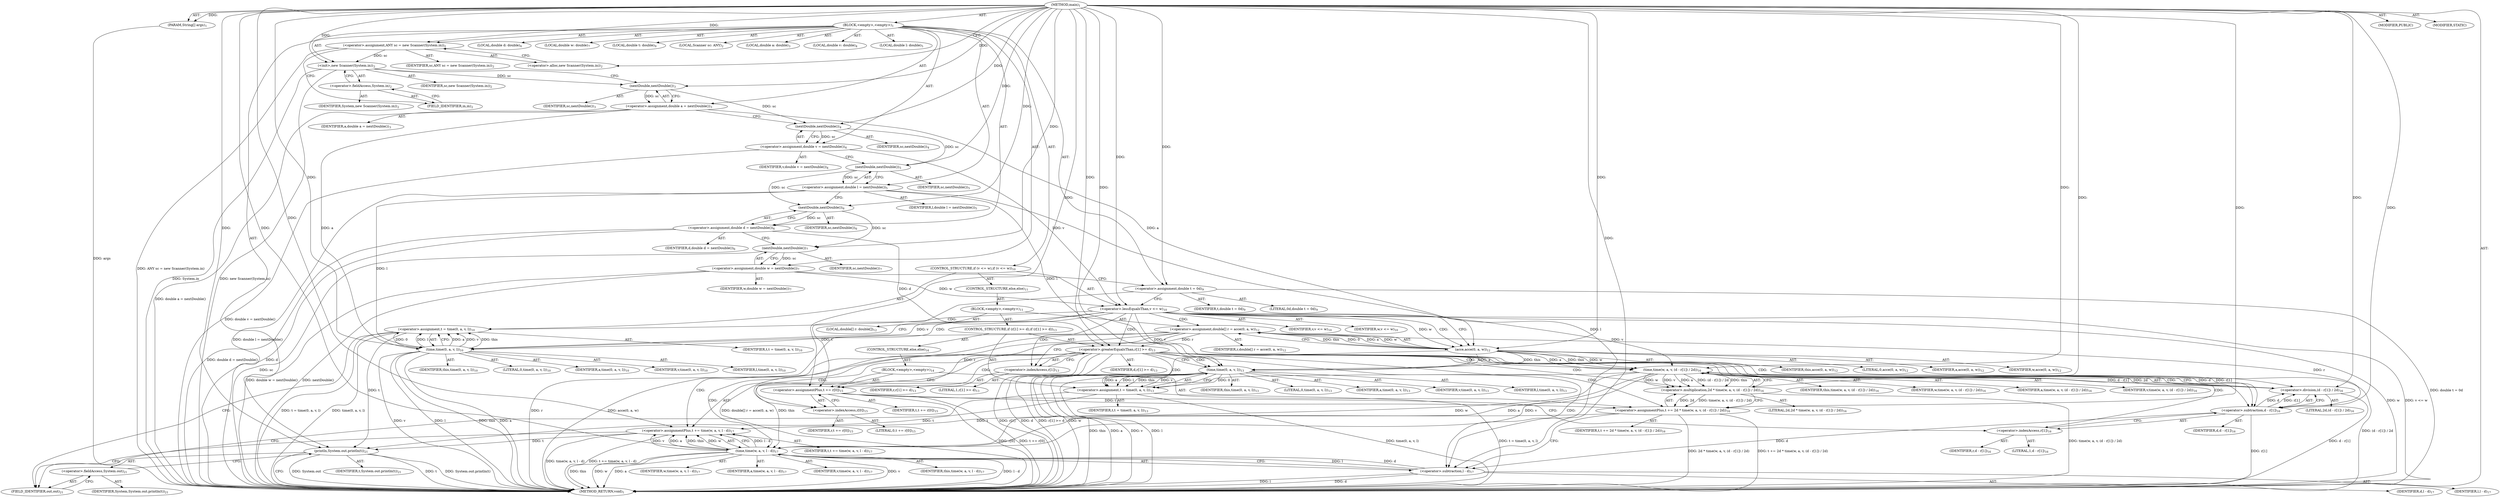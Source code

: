 digraph "main" {  
"19" [label = <(METHOD,main)<SUB>1</SUB>> ]
"20" [label = <(PARAM,String[] args)<SUB>1</SUB>> ]
"21" [label = <(BLOCK,&lt;empty&gt;,&lt;empty&gt;)<SUB>1</SUB>> ]
"4" [label = <(LOCAL,Scanner sc: ANY)<SUB>2</SUB>> ]
"22" [label = <(&lt;operator&gt;.assignment,ANY sc = new Scanner(System.in))<SUB>2</SUB>> ]
"23" [label = <(IDENTIFIER,sc,ANY sc = new Scanner(System.in))<SUB>2</SUB>> ]
"24" [label = <(&lt;operator&gt;.alloc,new Scanner(System.in))<SUB>2</SUB>> ]
"25" [label = <(&lt;init&gt;,new Scanner(System.in))<SUB>2</SUB>> ]
"3" [label = <(IDENTIFIER,sc,new Scanner(System.in))<SUB>2</SUB>> ]
"26" [label = <(&lt;operator&gt;.fieldAccess,System.in)<SUB>2</SUB>> ]
"27" [label = <(IDENTIFIER,System,new Scanner(System.in))<SUB>2</SUB>> ]
"28" [label = <(FIELD_IDENTIFIER,in,in)<SUB>2</SUB>> ]
"29" [label = <(LOCAL,double a: double)<SUB>3</SUB>> ]
"30" [label = <(&lt;operator&gt;.assignment,double a = nextDouble())<SUB>3</SUB>> ]
"31" [label = <(IDENTIFIER,a,double a = nextDouble())<SUB>3</SUB>> ]
"32" [label = <(nextDouble,nextDouble())<SUB>3</SUB>> ]
"33" [label = <(IDENTIFIER,sc,nextDouble())<SUB>3</SUB>> ]
"34" [label = <(LOCAL,double v: double)<SUB>4</SUB>> ]
"35" [label = <(&lt;operator&gt;.assignment,double v = nextDouble())<SUB>4</SUB>> ]
"36" [label = <(IDENTIFIER,v,double v = nextDouble())<SUB>4</SUB>> ]
"37" [label = <(nextDouble,nextDouble())<SUB>4</SUB>> ]
"38" [label = <(IDENTIFIER,sc,nextDouble())<SUB>4</SUB>> ]
"39" [label = <(LOCAL,double l: double)<SUB>5</SUB>> ]
"40" [label = <(&lt;operator&gt;.assignment,double l = nextDouble())<SUB>5</SUB>> ]
"41" [label = <(IDENTIFIER,l,double l = nextDouble())<SUB>5</SUB>> ]
"42" [label = <(nextDouble,nextDouble())<SUB>5</SUB>> ]
"43" [label = <(IDENTIFIER,sc,nextDouble())<SUB>5</SUB>> ]
"44" [label = <(LOCAL,double d: double)<SUB>6</SUB>> ]
"45" [label = <(&lt;operator&gt;.assignment,double d = nextDouble())<SUB>6</SUB>> ]
"46" [label = <(IDENTIFIER,d,double d = nextDouble())<SUB>6</SUB>> ]
"47" [label = <(nextDouble,nextDouble())<SUB>6</SUB>> ]
"48" [label = <(IDENTIFIER,sc,nextDouble())<SUB>6</SUB>> ]
"49" [label = <(LOCAL,double w: double)<SUB>7</SUB>> ]
"50" [label = <(&lt;operator&gt;.assignment,double w = nextDouble())<SUB>7</SUB>> ]
"51" [label = <(IDENTIFIER,w,double w = nextDouble())<SUB>7</SUB>> ]
"52" [label = <(nextDouble,nextDouble())<SUB>7</SUB>> ]
"53" [label = <(IDENTIFIER,sc,nextDouble())<SUB>7</SUB>> ]
"54" [label = <(LOCAL,double t: double)<SUB>9</SUB>> ]
"55" [label = <(&lt;operator&gt;.assignment,double t = 0d)<SUB>9</SUB>> ]
"56" [label = <(IDENTIFIER,t,double t = 0d)<SUB>9</SUB>> ]
"57" [label = <(LITERAL,0d,double t = 0d)<SUB>9</SUB>> ]
"58" [label = <(CONTROL_STRUCTURE,if (v &lt;= w),if (v &lt;= w))<SUB>10</SUB>> ]
"59" [label = <(&lt;operator&gt;.lessEqualsThan,v &lt;= w)<SUB>10</SUB>> ]
"60" [label = <(IDENTIFIER,v,v &lt;= w)<SUB>10</SUB>> ]
"61" [label = <(IDENTIFIER,w,v &lt;= w)<SUB>10</SUB>> ]
"62" [label = <(&lt;operator&gt;.assignment,t = time(0, a, v, l))<SUB>10</SUB>> ]
"63" [label = <(IDENTIFIER,t,t = time(0, a, v, l))<SUB>10</SUB>> ]
"64" [label = <(time,time(0, a, v, l))<SUB>10</SUB>> ]
"65" [label = <(IDENTIFIER,this,time(0, a, v, l))<SUB>10</SUB>> ]
"66" [label = <(LITERAL,0,time(0, a, v, l))<SUB>10</SUB>> ]
"67" [label = <(IDENTIFIER,a,time(0, a, v, l))<SUB>10</SUB>> ]
"68" [label = <(IDENTIFIER,v,time(0, a, v, l))<SUB>10</SUB>> ]
"69" [label = <(IDENTIFIER,l,time(0, a, v, l))<SUB>10</SUB>> ]
"70" [label = <(CONTROL_STRUCTURE,else,else)<SUB>11</SUB>> ]
"71" [label = <(BLOCK,&lt;empty&gt;,&lt;empty&gt;)<SUB>11</SUB>> ]
"72" [label = <(LOCAL,double[] r: double[])<SUB>12</SUB>> ]
"73" [label = <(&lt;operator&gt;.assignment,double[] r = acce(0, a, w))<SUB>12</SUB>> ]
"74" [label = <(IDENTIFIER,r,double[] r = acce(0, a, w))<SUB>12</SUB>> ]
"75" [label = <(acce,acce(0, a, w))<SUB>12</SUB>> ]
"76" [label = <(IDENTIFIER,this,acce(0, a, w))<SUB>12</SUB>> ]
"77" [label = <(LITERAL,0,acce(0, a, w))<SUB>12</SUB>> ]
"78" [label = <(IDENTIFIER,a,acce(0, a, w))<SUB>12</SUB>> ]
"79" [label = <(IDENTIFIER,w,acce(0, a, w))<SUB>12</SUB>> ]
"80" [label = <(CONTROL_STRUCTURE,if (r[1] &gt;= d),if (r[1] &gt;= d))<SUB>13</SUB>> ]
"81" [label = <(&lt;operator&gt;.greaterEqualsThan,r[1] &gt;= d)<SUB>13</SUB>> ]
"82" [label = <(&lt;operator&gt;.indexAccess,r[1])<SUB>13</SUB>> ]
"83" [label = <(IDENTIFIER,r,r[1] &gt;= d)<SUB>13</SUB>> ]
"84" [label = <(LITERAL,1,r[1] &gt;= d)<SUB>13</SUB>> ]
"85" [label = <(IDENTIFIER,d,r[1] &gt;= d)<SUB>13</SUB>> ]
"86" [label = <(&lt;operator&gt;.assignment,t = time(0, a, v, l))<SUB>13</SUB>> ]
"87" [label = <(IDENTIFIER,t,t = time(0, a, v, l))<SUB>13</SUB>> ]
"88" [label = <(time,time(0, a, v, l))<SUB>13</SUB>> ]
"89" [label = <(IDENTIFIER,this,time(0, a, v, l))<SUB>13</SUB>> ]
"90" [label = <(LITERAL,0,time(0, a, v, l))<SUB>13</SUB>> ]
"91" [label = <(IDENTIFIER,a,time(0, a, v, l))<SUB>13</SUB>> ]
"92" [label = <(IDENTIFIER,v,time(0, a, v, l))<SUB>13</SUB>> ]
"93" [label = <(IDENTIFIER,l,time(0, a, v, l))<SUB>13</SUB>> ]
"94" [label = <(CONTROL_STRUCTURE,else,else)<SUB>14</SUB>> ]
"95" [label = <(BLOCK,&lt;empty&gt;,&lt;empty&gt;)<SUB>14</SUB>> ]
"96" [label = <(&lt;operator&gt;.assignmentPlus,t += r[0])<SUB>15</SUB>> ]
"97" [label = <(IDENTIFIER,t,t += r[0])<SUB>15</SUB>> ]
"98" [label = <(&lt;operator&gt;.indexAccess,r[0])<SUB>15</SUB>> ]
"99" [label = <(IDENTIFIER,r,t += r[0])<SUB>15</SUB>> ]
"100" [label = <(LITERAL,0,t += r[0])<SUB>15</SUB>> ]
"101" [label = <(&lt;operator&gt;.assignmentPlus,t += 2d * time(w, a, v, (d - r[1]) / 2d))<SUB>16</SUB>> ]
"102" [label = <(IDENTIFIER,t,t += 2d * time(w, a, v, (d - r[1]) / 2d))<SUB>16</SUB>> ]
"103" [label = <(&lt;operator&gt;.multiplication,2d * time(w, a, v, (d - r[1]) / 2d))<SUB>16</SUB>> ]
"104" [label = <(LITERAL,2d,2d * time(w, a, v, (d - r[1]) / 2d))<SUB>16</SUB>> ]
"105" [label = <(time,time(w, a, v, (d - r[1]) / 2d))<SUB>16</SUB>> ]
"106" [label = <(IDENTIFIER,this,time(w, a, v, (d - r[1]) / 2d))<SUB>16</SUB>> ]
"107" [label = <(IDENTIFIER,w,time(w, a, v, (d - r[1]) / 2d))<SUB>16</SUB>> ]
"108" [label = <(IDENTIFIER,a,time(w, a, v, (d - r[1]) / 2d))<SUB>16</SUB>> ]
"109" [label = <(IDENTIFIER,v,time(w, a, v, (d - r[1]) / 2d))<SUB>16</SUB>> ]
"110" [label = <(&lt;operator&gt;.division,(d - r[1]) / 2d)<SUB>16</SUB>> ]
"111" [label = <(&lt;operator&gt;.subtraction,d - r[1])<SUB>16</SUB>> ]
"112" [label = <(IDENTIFIER,d,d - r[1])<SUB>16</SUB>> ]
"113" [label = <(&lt;operator&gt;.indexAccess,r[1])<SUB>16</SUB>> ]
"114" [label = <(IDENTIFIER,r,d - r[1])<SUB>16</SUB>> ]
"115" [label = <(LITERAL,1,d - r[1])<SUB>16</SUB>> ]
"116" [label = <(LITERAL,2d,(d - r[1]) / 2d)<SUB>16</SUB>> ]
"117" [label = <(&lt;operator&gt;.assignmentPlus,t += time(w, a, v, l - d))<SUB>17</SUB>> ]
"118" [label = <(IDENTIFIER,t,t += time(w, a, v, l - d))<SUB>17</SUB>> ]
"119" [label = <(time,time(w, a, v, l - d))<SUB>17</SUB>> ]
"120" [label = <(IDENTIFIER,this,time(w, a, v, l - d))<SUB>17</SUB>> ]
"121" [label = <(IDENTIFIER,w,time(w, a, v, l - d))<SUB>17</SUB>> ]
"122" [label = <(IDENTIFIER,a,time(w, a, v, l - d))<SUB>17</SUB>> ]
"123" [label = <(IDENTIFIER,v,time(w, a, v, l - d))<SUB>17</SUB>> ]
"124" [label = <(&lt;operator&gt;.subtraction,l - d)<SUB>17</SUB>> ]
"125" [label = <(IDENTIFIER,l,l - d)<SUB>17</SUB>> ]
"126" [label = <(IDENTIFIER,d,l - d)<SUB>17</SUB>> ]
"127" [label = <(println,System.out.println(t))<SUB>21</SUB>> ]
"128" [label = <(&lt;operator&gt;.fieldAccess,System.out)<SUB>21</SUB>> ]
"129" [label = <(IDENTIFIER,System,System.out.println(t))<SUB>21</SUB>> ]
"130" [label = <(FIELD_IDENTIFIER,out,out)<SUB>21</SUB>> ]
"131" [label = <(IDENTIFIER,t,System.out.println(t))<SUB>21</SUB>> ]
"132" [label = <(MODIFIER,PUBLIC)> ]
"133" [label = <(MODIFIER,STATIC)> ]
"134" [label = <(METHOD_RETURN,void)<SUB>1</SUB>> ]
  "19" -> "20"  [ label = "AST: "] 
  "19" -> "21"  [ label = "AST: "] 
  "19" -> "132"  [ label = "AST: "] 
  "19" -> "133"  [ label = "AST: "] 
  "19" -> "134"  [ label = "AST: "] 
  "21" -> "4"  [ label = "AST: "] 
  "21" -> "22"  [ label = "AST: "] 
  "21" -> "25"  [ label = "AST: "] 
  "21" -> "29"  [ label = "AST: "] 
  "21" -> "30"  [ label = "AST: "] 
  "21" -> "34"  [ label = "AST: "] 
  "21" -> "35"  [ label = "AST: "] 
  "21" -> "39"  [ label = "AST: "] 
  "21" -> "40"  [ label = "AST: "] 
  "21" -> "44"  [ label = "AST: "] 
  "21" -> "45"  [ label = "AST: "] 
  "21" -> "49"  [ label = "AST: "] 
  "21" -> "50"  [ label = "AST: "] 
  "21" -> "54"  [ label = "AST: "] 
  "21" -> "55"  [ label = "AST: "] 
  "21" -> "58"  [ label = "AST: "] 
  "21" -> "127"  [ label = "AST: "] 
  "22" -> "23"  [ label = "AST: "] 
  "22" -> "24"  [ label = "AST: "] 
  "25" -> "3"  [ label = "AST: "] 
  "25" -> "26"  [ label = "AST: "] 
  "26" -> "27"  [ label = "AST: "] 
  "26" -> "28"  [ label = "AST: "] 
  "30" -> "31"  [ label = "AST: "] 
  "30" -> "32"  [ label = "AST: "] 
  "32" -> "33"  [ label = "AST: "] 
  "35" -> "36"  [ label = "AST: "] 
  "35" -> "37"  [ label = "AST: "] 
  "37" -> "38"  [ label = "AST: "] 
  "40" -> "41"  [ label = "AST: "] 
  "40" -> "42"  [ label = "AST: "] 
  "42" -> "43"  [ label = "AST: "] 
  "45" -> "46"  [ label = "AST: "] 
  "45" -> "47"  [ label = "AST: "] 
  "47" -> "48"  [ label = "AST: "] 
  "50" -> "51"  [ label = "AST: "] 
  "50" -> "52"  [ label = "AST: "] 
  "52" -> "53"  [ label = "AST: "] 
  "55" -> "56"  [ label = "AST: "] 
  "55" -> "57"  [ label = "AST: "] 
  "58" -> "59"  [ label = "AST: "] 
  "58" -> "62"  [ label = "AST: "] 
  "58" -> "70"  [ label = "AST: "] 
  "59" -> "60"  [ label = "AST: "] 
  "59" -> "61"  [ label = "AST: "] 
  "62" -> "63"  [ label = "AST: "] 
  "62" -> "64"  [ label = "AST: "] 
  "64" -> "65"  [ label = "AST: "] 
  "64" -> "66"  [ label = "AST: "] 
  "64" -> "67"  [ label = "AST: "] 
  "64" -> "68"  [ label = "AST: "] 
  "64" -> "69"  [ label = "AST: "] 
  "70" -> "71"  [ label = "AST: "] 
  "71" -> "72"  [ label = "AST: "] 
  "71" -> "73"  [ label = "AST: "] 
  "71" -> "80"  [ label = "AST: "] 
  "73" -> "74"  [ label = "AST: "] 
  "73" -> "75"  [ label = "AST: "] 
  "75" -> "76"  [ label = "AST: "] 
  "75" -> "77"  [ label = "AST: "] 
  "75" -> "78"  [ label = "AST: "] 
  "75" -> "79"  [ label = "AST: "] 
  "80" -> "81"  [ label = "AST: "] 
  "80" -> "86"  [ label = "AST: "] 
  "80" -> "94"  [ label = "AST: "] 
  "81" -> "82"  [ label = "AST: "] 
  "81" -> "85"  [ label = "AST: "] 
  "82" -> "83"  [ label = "AST: "] 
  "82" -> "84"  [ label = "AST: "] 
  "86" -> "87"  [ label = "AST: "] 
  "86" -> "88"  [ label = "AST: "] 
  "88" -> "89"  [ label = "AST: "] 
  "88" -> "90"  [ label = "AST: "] 
  "88" -> "91"  [ label = "AST: "] 
  "88" -> "92"  [ label = "AST: "] 
  "88" -> "93"  [ label = "AST: "] 
  "94" -> "95"  [ label = "AST: "] 
  "95" -> "96"  [ label = "AST: "] 
  "95" -> "101"  [ label = "AST: "] 
  "95" -> "117"  [ label = "AST: "] 
  "96" -> "97"  [ label = "AST: "] 
  "96" -> "98"  [ label = "AST: "] 
  "98" -> "99"  [ label = "AST: "] 
  "98" -> "100"  [ label = "AST: "] 
  "101" -> "102"  [ label = "AST: "] 
  "101" -> "103"  [ label = "AST: "] 
  "103" -> "104"  [ label = "AST: "] 
  "103" -> "105"  [ label = "AST: "] 
  "105" -> "106"  [ label = "AST: "] 
  "105" -> "107"  [ label = "AST: "] 
  "105" -> "108"  [ label = "AST: "] 
  "105" -> "109"  [ label = "AST: "] 
  "105" -> "110"  [ label = "AST: "] 
  "110" -> "111"  [ label = "AST: "] 
  "110" -> "116"  [ label = "AST: "] 
  "111" -> "112"  [ label = "AST: "] 
  "111" -> "113"  [ label = "AST: "] 
  "113" -> "114"  [ label = "AST: "] 
  "113" -> "115"  [ label = "AST: "] 
  "117" -> "118"  [ label = "AST: "] 
  "117" -> "119"  [ label = "AST: "] 
  "119" -> "120"  [ label = "AST: "] 
  "119" -> "121"  [ label = "AST: "] 
  "119" -> "122"  [ label = "AST: "] 
  "119" -> "123"  [ label = "AST: "] 
  "119" -> "124"  [ label = "AST: "] 
  "124" -> "125"  [ label = "AST: "] 
  "124" -> "126"  [ label = "AST: "] 
  "127" -> "128"  [ label = "AST: "] 
  "127" -> "131"  [ label = "AST: "] 
  "128" -> "129"  [ label = "AST: "] 
  "128" -> "130"  [ label = "AST: "] 
  "22" -> "28"  [ label = "CFG: "] 
  "25" -> "32"  [ label = "CFG: "] 
  "30" -> "37"  [ label = "CFG: "] 
  "35" -> "42"  [ label = "CFG: "] 
  "40" -> "47"  [ label = "CFG: "] 
  "45" -> "52"  [ label = "CFG: "] 
  "50" -> "55"  [ label = "CFG: "] 
  "55" -> "59"  [ label = "CFG: "] 
  "127" -> "134"  [ label = "CFG: "] 
  "24" -> "22"  [ label = "CFG: "] 
  "26" -> "25"  [ label = "CFG: "] 
  "32" -> "30"  [ label = "CFG: "] 
  "37" -> "35"  [ label = "CFG: "] 
  "42" -> "40"  [ label = "CFG: "] 
  "47" -> "45"  [ label = "CFG: "] 
  "52" -> "50"  [ label = "CFG: "] 
  "59" -> "64"  [ label = "CFG: "] 
  "59" -> "75"  [ label = "CFG: "] 
  "62" -> "130"  [ label = "CFG: "] 
  "128" -> "127"  [ label = "CFG: "] 
  "28" -> "26"  [ label = "CFG: "] 
  "64" -> "62"  [ label = "CFG: "] 
  "130" -> "128"  [ label = "CFG: "] 
  "73" -> "82"  [ label = "CFG: "] 
  "75" -> "73"  [ label = "CFG: "] 
  "81" -> "88"  [ label = "CFG: "] 
  "81" -> "98"  [ label = "CFG: "] 
  "86" -> "130"  [ label = "CFG: "] 
  "82" -> "81"  [ label = "CFG: "] 
  "88" -> "86"  [ label = "CFG: "] 
  "96" -> "113"  [ label = "CFG: "] 
  "101" -> "124"  [ label = "CFG: "] 
  "117" -> "130"  [ label = "CFG: "] 
  "98" -> "96"  [ label = "CFG: "] 
  "103" -> "101"  [ label = "CFG: "] 
  "119" -> "117"  [ label = "CFG: "] 
  "105" -> "103"  [ label = "CFG: "] 
  "124" -> "119"  [ label = "CFG: "] 
  "110" -> "105"  [ label = "CFG: "] 
  "111" -> "110"  [ label = "CFG: "] 
  "113" -> "111"  [ label = "CFG: "] 
  "19" -> "24"  [ label = "CFG: "] 
  "20" -> "134"  [ label = "DDG: args"] 
  "22" -> "134"  [ label = "DDG: ANY sc = new Scanner(System.in)"] 
  "25" -> "134"  [ label = "DDG: System.in"] 
  "25" -> "134"  [ label = "DDG: new Scanner(System.in)"] 
  "30" -> "134"  [ label = "DDG: double a = nextDouble()"] 
  "35" -> "134"  [ label = "DDG: double v = nextDouble()"] 
  "40" -> "134"  [ label = "DDG: double l = nextDouble()"] 
  "45" -> "134"  [ label = "DDG: d"] 
  "45" -> "134"  [ label = "DDG: double d = nextDouble()"] 
  "52" -> "134"  [ label = "DDG: sc"] 
  "50" -> "134"  [ label = "DDG: nextDouble()"] 
  "50" -> "134"  [ label = "DDG: double w = nextDouble()"] 
  "55" -> "134"  [ label = "DDG: double t = 0d"] 
  "59" -> "134"  [ label = "DDG: w"] 
  "59" -> "134"  [ label = "DDG: v &lt;= w"] 
  "73" -> "134"  [ label = "DDG: r"] 
  "75" -> "134"  [ label = "DDG: w"] 
  "73" -> "134"  [ label = "DDG: acce(0, a, w)"] 
  "73" -> "134"  [ label = "DDG: double[] r = acce(0, a, w)"] 
  "81" -> "134"  [ label = "DDG: r[1]"] 
  "81" -> "134"  [ label = "DDG: d"] 
  "81" -> "134"  [ label = "DDG: r[1] &gt;= d"] 
  "96" -> "134"  [ label = "DDG: r[0]"] 
  "96" -> "134"  [ label = "DDG: t += r[0]"] 
  "111" -> "134"  [ label = "DDG: r[1]"] 
  "110" -> "134"  [ label = "DDG: d - r[1]"] 
  "105" -> "134"  [ label = "DDG: (d - r[1]) / 2d"] 
  "103" -> "134"  [ label = "DDG: time(w, a, v, (d - r[1]) / 2d)"] 
  "101" -> "134"  [ label = "DDG: 2d * time(w, a, v, (d - r[1]) / 2d)"] 
  "101" -> "134"  [ label = "DDG: t += 2d * time(w, a, v, (d - r[1]) / 2d)"] 
  "119" -> "134"  [ label = "DDG: this"] 
  "119" -> "134"  [ label = "DDG: w"] 
  "119" -> "134"  [ label = "DDG: a"] 
  "119" -> "134"  [ label = "DDG: v"] 
  "124" -> "134"  [ label = "DDG: l"] 
  "124" -> "134"  [ label = "DDG: d"] 
  "119" -> "134"  [ label = "DDG: l - d"] 
  "117" -> "134"  [ label = "DDG: time(w, a, v, l - d)"] 
  "117" -> "134"  [ label = "DDG: t += time(w, a, v, l - d)"] 
  "88" -> "134"  [ label = "DDG: this"] 
  "88" -> "134"  [ label = "DDG: a"] 
  "88" -> "134"  [ label = "DDG: v"] 
  "88" -> "134"  [ label = "DDG: l"] 
  "86" -> "134"  [ label = "DDG: time(0, a, v, l)"] 
  "86" -> "134"  [ label = "DDG: t = time(0, a, v, l)"] 
  "64" -> "134"  [ label = "DDG: this"] 
  "64" -> "134"  [ label = "DDG: a"] 
  "64" -> "134"  [ label = "DDG: v"] 
  "64" -> "134"  [ label = "DDG: l"] 
  "62" -> "134"  [ label = "DDG: time(0, a, v, l)"] 
  "62" -> "134"  [ label = "DDG: t = time(0, a, v, l)"] 
  "127" -> "134"  [ label = "DDG: System.out"] 
  "127" -> "134"  [ label = "DDG: t"] 
  "127" -> "134"  [ label = "DDG: System.out.println(t)"] 
  "19" -> "20"  [ label = "DDG: "] 
  "19" -> "22"  [ label = "DDG: "] 
  "32" -> "30"  [ label = "DDG: sc"] 
  "37" -> "35"  [ label = "DDG: sc"] 
  "42" -> "40"  [ label = "DDG: sc"] 
  "47" -> "45"  [ label = "DDG: sc"] 
  "52" -> "50"  [ label = "DDG: sc"] 
  "19" -> "55"  [ label = "DDG: "] 
  "22" -> "25"  [ label = "DDG: sc"] 
  "19" -> "25"  [ label = "DDG: "] 
  "64" -> "62"  [ label = "DDG: a"] 
  "64" -> "62"  [ label = "DDG: v"] 
  "64" -> "62"  [ label = "DDG: this"] 
  "64" -> "62"  [ label = "DDG: 0"] 
  "64" -> "62"  [ label = "DDG: l"] 
  "117" -> "127"  [ label = "DDG: t"] 
  "86" -> "127"  [ label = "DDG: t"] 
  "62" -> "127"  [ label = "DDG: t"] 
  "19" -> "127"  [ label = "DDG: "] 
  "25" -> "32"  [ label = "DDG: sc"] 
  "19" -> "32"  [ label = "DDG: "] 
  "32" -> "37"  [ label = "DDG: sc"] 
  "19" -> "37"  [ label = "DDG: "] 
  "37" -> "42"  [ label = "DDG: sc"] 
  "19" -> "42"  [ label = "DDG: "] 
  "42" -> "47"  [ label = "DDG: sc"] 
  "19" -> "47"  [ label = "DDG: "] 
  "47" -> "52"  [ label = "DDG: sc"] 
  "19" -> "52"  [ label = "DDG: "] 
  "35" -> "59"  [ label = "DDG: v"] 
  "19" -> "59"  [ label = "DDG: "] 
  "50" -> "59"  [ label = "DDG: w"] 
  "19" -> "64"  [ label = "DDG: "] 
  "30" -> "64"  [ label = "DDG: a"] 
  "59" -> "64"  [ label = "DDG: v"] 
  "40" -> "64"  [ label = "DDG: l"] 
  "75" -> "73"  [ label = "DDG: this"] 
  "75" -> "73"  [ label = "DDG: 0"] 
  "75" -> "73"  [ label = "DDG: a"] 
  "75" -> "73"  [ label = "DDG: w"] 
  "88" -> "86"  [ label = "DDG: 0"] 
  "88" -> "86"  [ label = "DDG: v"] 
  "88" -> "86"  [ label = "DDG: a"] 
  "88" -> "86"  [ label = "DDG: l"] 
  "88" -> "86"  [ label = "DDG: this"] 
  "19" -> "75"  [ label = "DDG: "] 
  "30" -> "75"  [ label = "DDG: a"] 
  "59" -> "75"  [ label = "DDG: w"] 
  "73" -> "81"  [ label = "DDG: r"] 
  "45" -> "81"  [ label = "DDG: d"] 
  "19" -> "81"  [ label = "DDG: "] 
  "75" -> "88"  [ label = "DDG: this"] 
  "19" -> "88"  [ label = "DDG: "] 
  "75" -> "88"  [ label = "DDG: a"] 
  "59" -> "88"  [ label = "DDG: v"] 
  "40" -> "88"  [ label = "DDG: l"] 
  "73" -> "96"  [ label = "DDG: r"] 
  "103" -> "101"  [ label = "DDG: 2d"] 
  "103" -> "101"  [ label = "DDG: time(w, a, v, (d - r[1]) / 2d)"] 
  "119" -> "117"  [ label = "DDG: l - d"] 
  "119" -> "117"  [ label = "DDG: v"] 
  "119" -> "117"  [ label = "DDG: a"] 
  "119" -> "117"  [ label = "DDG: this"] 
  "119" -> "117"  [ label = "DDG: w"] 
  "55" -> "96"  [ label = "DDG: t"] 
  "19" -> "96"  [ label = "DDG: "] 
  "96" -> "101"  [ label = "DDG: t"] 
  "19" -> "101"  [ label = "DDG: "] 
  "101" -> "117"  [ label = "DDG: t"] 
  "19" -> "117"  [ label = "DDG: "] 
  "19" -> "103"  [ label = "DDG: "] 
  "105" -> "103"  [ label = "DDG: w"] 
  "105" -> "103"  [ label = "DDG: this"] 
  "105" -> "103"  [ label = "DDG: v"] 
  "105" -> "103"  [ label = "DDG: a"] 
  "105" -> "103"  [ label = "DDG: (d - r[1]) / 2d"] 
  "105" -> "119"  [ label = "DDG: this"] 
  "19" -> "119"  [ label = "DDG: "] 
  "105" -> "119"  [ label = "DDG: w"] 
  "105" -> "119"  [ label = "DDG: a"] 
  "105" -> "119"  [ label = "DDG: v"] 
  "124" -> "119"  [ label = "DDG: l"] 
  "124" -> "119"  [ label = "DDG: d"] 
  "75" -> "105"  [ label = "DDG: this"] 
  "19" -> "105"  [ label = "DDG: "] 
  "75" -> "105"  [ label = "DDG: w"] 
  "75" -> "105"  [ label = "DDG: a"] 
  "59" -> "105"  [ label = "DDG: v"] 
  "110" -> "105"  [ label = "DDG: d - r[1]"] 
  "110" -> "105"  [ label = "DDG: 2d"] 
  "40" -> "124"  [ label = "DDG: l"] 
  "19" -> "124"  [ label = "DDG: "] 
  "111" -> "124"  [ label = "DDG: d"] 
  "111" -> "110"  [ label = "DDG: d"] 
  "111" -> "110"  [ label = "DDG: r[1]"] 
  "19" -> "110"  [ label = "DDG: "] 
  "81" -> "111"  [ label = "DDG: d"] 
  "19" -> "111"  [ label = "DDG: "] 
  "73" -> "111"  [ label = "DDG: r"] 
  "81" -> "111"  [ label = "DDG: r[1]"] 
  "59" -> "73"  [ label = "CDG: "] 
  "59" -> "64"  [ label = "CDG: "] 
  "59" -> "75"  [ label = "CDG: "] 
  "59" -> "81"  [ label = "CDG: "] 
  "59" -> "82"  [ label = "CDG: "] 
  "59" -> "62"  [ label = "CDG: "] 
  "81" -> "96"  [ label = "CDG: "] 
  "81" -> "98"  [ label = "CDG: "] 
  "81" -> "113"  [ label = "CDG: "] 
  "81" -> "103"  [ label = "CDG: "] 
  "81" -> "119"  [ label = "CDG: "] 
  "81" -> "101"  [ label = "CDG: "] 
  "81" -> "105"  [ label = "CDG: "] 
  "81" -> "88"  [ label = "CDG: "] 
  "81" -> "110"  [ label = "CDG: "] 
  "81" -> "117"  [ label = "CDG: "] 
  "81" -> "124"  [ label = "CDG: "] 
  "81" -> "111"  [ label = "CDG: "] 
  "81" -> "86"  [ label = "CDG: "] 
}
